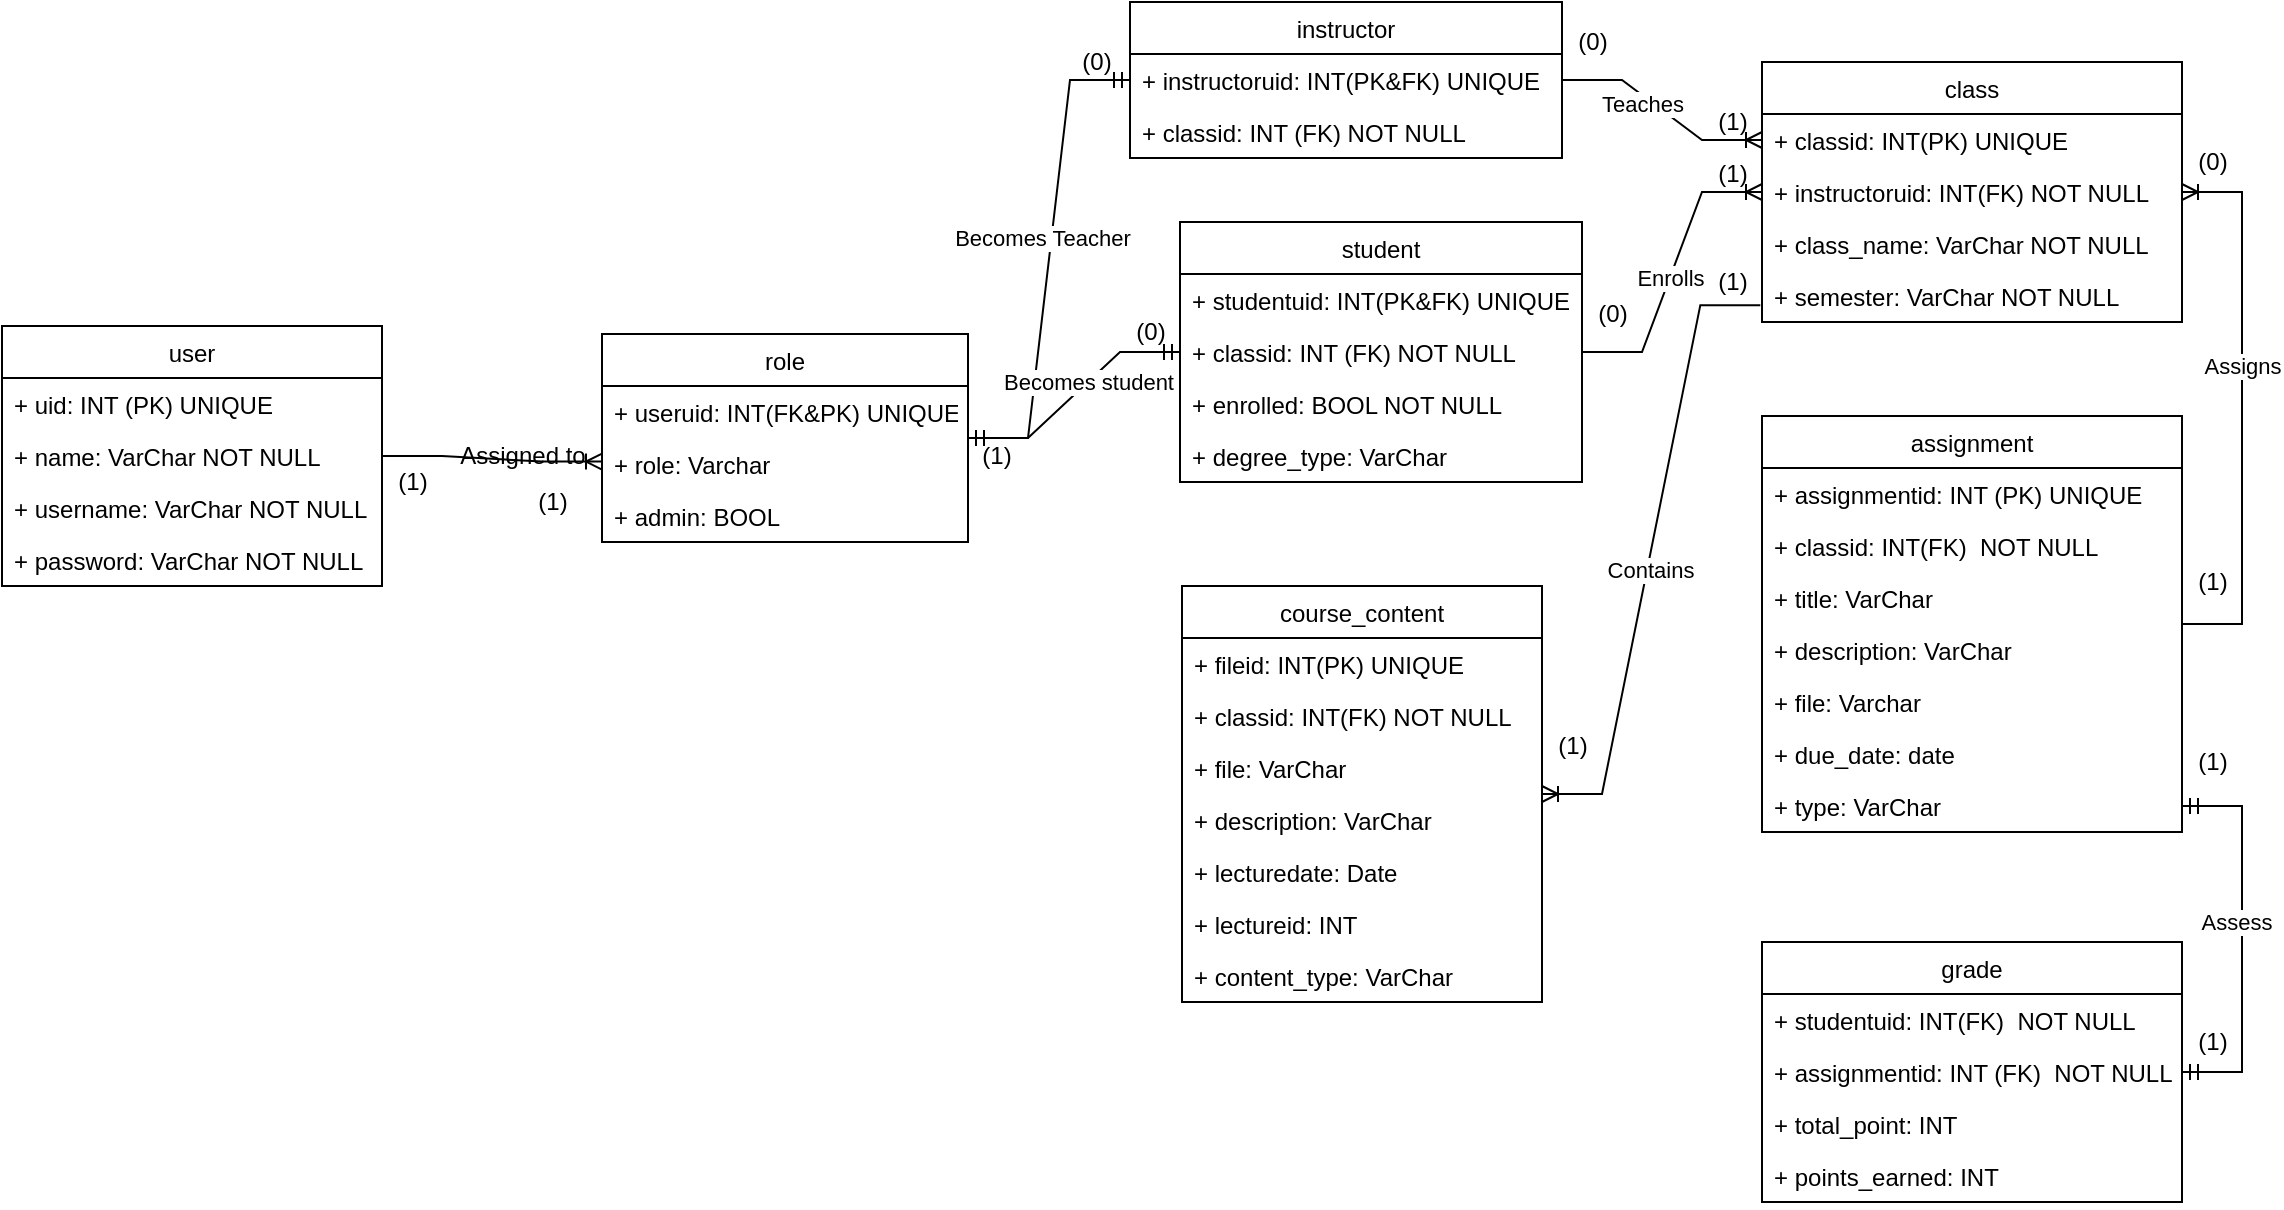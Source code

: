 <mxfile version="17.1.3" type="device"><diagram id="VYZQv91BQU45XDSXAsdk" name="Page-1"><mxGraphModel dx="2378" dy="539" grid="1" gridSize="10" guides="1" tooltips="1" connect="1" arrows="1" fold="1" page="1" pageScale="1" pageWidth="1100" pageHeight="850" math="0" shadow="0"><root><mxCell id="0"/><mxCell id="1" parent="0"/><mxCell id="eXv01nYORWSgZVJWpv61-1" value="user" style="swimlane;fontStyle=0;childLayout=stackLayout;horizontal=1;startSize=26;fillColor=none;horizontalStack=0;resizeParent=1;resizeParentMax=0;resizeLast=0;collapsible=1;marginBottom=0;" parent="1" vertex="1"><mxGeometry x="-30" y="172" width="190" height="130" as="geometry"/></mxCell><mxCell id="eXv01nYORWSgZVJWpv61-2" value="+ uid: INT (PK) UNIQUE" style="text;strokeColor=none;fillColor=none;align=left;verticalAlign=top;spacingLeft=4;spacingRight=4;overflow=hidden;rotatable=0;points=[[0,0.5],[1,0.5]];portConstraint=eastwest;" parent="eXv01nYORWSgZVJWpv61-1" vertex="1"><mxGeometry y="26" width="190" height="26" as="geometry"/></mxCell><mxCell id="eXv01nYORWSgZVJWpv61-3" value="+ name: VarChar NOT NULL" style="text;strokeColor=none;fillColor=none;align=left;verticalAlign=top;spacingLeft=4;spacingRight=4;overflow=hidden;rotatable=0;points=[[0,0.5],[1,0.5]];portConstraint=eastwest;" parent="eXv01nYORWSgZVJWpv61-1" vertex="1"><mxGeometry y="52" width="190" height="26" as="geometry"/></mxCell><mxCell id="eXv01nYORWSgZVJWpv61-4" value="+ username: VarChar NOT NULL&#10;" style="text;strokeColor=none;fillColor=none;align=left;verticalAlign=top;spacingLeft=4;spacingRight=4;overflow=hidden;rotatable=0;points=[[0,0.5],[1,0.5]];portConstraint=eastwest;" parent="eXv01nYORWSgZVJWpv61-1" vertex="1"><mxGeometry y="78" width="190" height="26" as="geometry"/></mxCell><mxCell id="eXv01nYORWSgZVJWpv61-5" value="+ password: VarChar NOT NULL&#10;" style="text;strokeColor=none;fillColor=none;align=left;verticalAlign=top;spacingLeft=4;spacingRight=4;overflow=hidden;rotatable=0;points=[[0,0.5],[1,0.5]];portConstraint=eastwest;" parent="eXv01nYORWSgZVJWpv61-1" vertex="1"><mxGeometry y="104" width="190" height="26" as="geometry"/></mxCell><mxCell id="eXv01nYORWSgZVJWpv61-6" value="role" style="swimlane;fontStyle=0;childLayout=stackLayout;horizontal=1;startSize=26;fillColor=none;horizontalStack=0;resizeParent=1;resizeParentMax=0;resizeLast=0;collapsible=1;marginBottom=0;" parent="1" vertex="1"><mxGeometry x="270" y="176" width="183" height="104" as="geometry"/></mxCell><mxCell id="eXv01nYORWSgZVJWpv61-7" value="+ useruid: INT(FK&amp;PK) UNIQUE" style="text;strokeColor=none;fillColor=none;align=left;verticalAlign=top;spacingLeft=4;spacingRight=4;overflow=hidden;rotatable=0;points=[[0,0.5],[1,0.5]];portConstraint=eastwest;" parent="eXv01nYORWSgZVJWpv61-6" vertex="1"><mxGeometry y="26" width="183" height="26" as="geometry"/></mxCell><mxCell id="zj9yC82mUhUY9r3T3yFx-25" value="+ role: Varchar" style="text;strokeColor=none;fillColor=none;align=left;verticalAlign=top;spacingLeft=4;spacingRight=4;overflow=hidden;rotatable=0;points=[[0,0.5],[1,0.5]];portConstraint=eastwest;" parent="eXv01nYORWSgZVJWpv61-6" vertex="1"><mxGeometry y="52" width="183" height="26" as="geometry"/></mxCell><mxCell id="eXv01nYORWSgZVJWpv61-8" value="+ admin: BOOL" style="text;strokeColor=none;fillColor=none;align=left;verticalAlign=top;spacingLeft=4;spacingRight=4;overflow=hidden;rotatable=0;points=[[0,0.5],[1,0.5]];portConstraint=eastwest;" parent="eXv01nYORWSgZVJWpv61-6" vertex="1"><mxGeometry y="78" width="183" height="26" as="geometry"/></mxCell><mxCell id="eXv01nYORWSgZVJWpv61-14" value="student" style="swimlane;fontStyle=0;childLayout=stackLayout;horizontal=1;startSize=26;fillColor=none;horizontalStack=0;resizeParent=1;resizeParentMax=0;resizeLast=0;collapsible=1;marginBottom=0;" parent="1" vertex="1"><mxGeometry x="559" y="120" width="201" height="130" as="geometry"/></mxCell><mxCell id="eXv01nYORWSgZVJWpv61-15" value="+ studentuid: INT(PK&amp;FK) UNIQUE" style="text;strokeColor=none;fillColor=none;align=left;verticalAlign=top;spacingLeft=4;spacingRight=4;overflow=hidden;rotatable=0;points=[[0,0.5],[1,0.5]];portConstraint=eastwest;" parent="eXv01nYORWSgZVJWpv61-14" vertex="1"><mxGeometry y="26" width="201" height="26" as="geometry"/></mxCell><mxCell id="eXv01nYORWSgZVJWpv61-16" value="+ classid: INT (FK) NOT NULL&#10; " style="text;strokeColor=none;fillColor=none;align=left;verticalAlign=top;spacingLeft=4;spacingRight=4;overflow=hidden;rotatable=0;points=[[0,0.5],[1,0.5]];portConstraint=eastwest;" parent="eXv01nYORWSgZVJWpv61-14" vertex="1"><mxGeometry y="52" width="201" height="26" as="geometry"/></mxCell><mxCell id="zj9yC82mUhUY9r3T3yFx-26" value="+ enrolled: BOOL NOT NULL" style="text;strokeColor=none;fillColor=none;align=left;verticalAlign=top;spacingLeft=4;spacingRight=4;overflow=hidden;rotatable=0;points=[[0,0.5],[1,0.5]];portConstraint=eastwest;" parent="eXv01nYORWSgZVJWpv61-14" vertex="1"><mxGeometry y="78" width="201" height="26" as="geometry"/></mxCell><mxCell id="zj9yC82mUhUY9r3T3yFx-29" value="+ degree_type: VarChar" style="text;strokeColor=none;fillColor=none;align=left;verticalAlign=top;spacingLeft=4;spacingRight=4;overflow=hidden;rotatable=0;points=[[0,0.5],[1,0.5]];portConstraint=eastwest;" parent="eXv01nYORWSgZVJWpv61-14" vertex="1"><mxGeometry y="104" width="201" height="26" as="geometry"/></mxCell><mxCell id="eXv01nYORWSgZVJWpv61-18" value="class" style="swimlane;fontStyle=0;childLayout=stackLayout;horizontal=1;startSize=26;fillColor=none;horizontalStack=0;resizeParent=1;resizeParentMax=0;resizeLast=0;collapsible=1;marginBottom=0;" parent="1" vertex="1"><mxGeometry x="850" y="40" width="210" height="130" as="geometry"/></mxCell><mxCell id="eXv01nYORWSgZVJWpv61-19" value="+ classid: INT(PK) UNIQUE" style="text;strokeColor=none;fillColor=none;align=left;verticalAlign=top;spacingLeft=4;spacingRight=4;overflow=hidden;rotatable=0;points=[[0,0.5],[1,0.5]];portConstraint=eastwest;" parent="eXv01nYORWSgZVJWpv61-18" vertex="1"><mxGeometry y="26" width="210" height="26" as="geometry"/></mxCell><mxCell id="zj9yC82mUhUY9r3T3yFx-22" value="+ instructoruid: INT(FK) NOT NULL" style="text;strokeColor=none;fillColor=none;align=left;verticalAlign=top;spacingLeft=4;spacingRight=4;overflow=hidden;rotatable=0;points=[[0,0.5],[1,0.5]];portConstraint=eastwest;" parent="eXv01nYORWSgZVJWpv61-18" vertex="1"><mxGeometry y="52" width="210" height="26" as="geometry"/></mxCell><mxCell id="eXv01nYORWSgZVJWpv61-20" value="+ class_name: VarChar NOT NULL" style="text;strokeColor=none;fillColor=none;align=left;verticalAlign=top;spacingLeft=4;spacingRight=4;overflow=hidden;rotatable=0;points=[[0,0.5],[1,0.5]];portConstraint=eastwest;" parent="eXv01nYORWSgZVJWpv61-18" vertex="1"><mxGeometry y="78" width="210" height="26" as="geometry"/></mxCell><mxCell id="zj9yC82mUhUY9r3T3yFx-12" value="+ semester: VarChar NOT NULL" style="text;strokeColor=none;fillColor=none;align=left;verticalAlign=top;spacingLeft=4;spacingRight=4;overflow=hidden;rotatable=0;points=[[0,0.5],[1,0.5]];portConstraint=eastwest;" parent="eXv01nYORWSgZVJWpv61-18" vertex="1"><mxGeometry y="104" width="210" height="26" as="geometry"/></mxCell><mxCell id="eXv01nYORWSgZVJWpv61-22" value="instructor" style="swimlane;fontStyle=0;childLayout=stackLayout;horizontal=1;startSize=26;fillColor=none;horizontalStack=0;resizeParent=1;resizeParentMax=0;resizeLast=0;collapsible=1;marginBottom=0;" parent="1" vertex="1"><mxGeometry x="534" y="10" width="216" height="78" as="geometry"/></mxCell><mxCell id="eXv01nYORWSgZVJWpv61-23" value="+ instructoruid: INT(PK&amp;FK) UNIQUE&#10;" style="text;strokeColor=none;fillColor=none;align=left;verticalAlign=top;spacingLeft=4;spacingRight=4;overflow=hidden;rotatable=0;points=[[0,0.5],[1,0.5]];portConstraint=eastwest;" parent="eXv01nYORWSgZVJWpv61-22" vertex="1"><mxGeometry y="26" width="216" height="26" as="geometry"/></mxCell><mxCell id="eXv01nYORWSgZVJWpv61-24" value="+ classid: INT (FK) NOT NULL" style="text;strokeColor=none;fillColor=none;align=left;verticalAlign=top;spacingLeft=4;spacingRight=4;overflow=hidden;rotatable=0;points=[[0,0.5],[1,0.5]];portConstraint=eastwest;" parent="eXv01nYORWSgZVJWpv61-22" vertex="1"><mxGeometry y="52" width="216" height="26" as="geometry"/></mxCell><mxCell id="eXv01nYORWSgZVJWpv61-26" value="assignment" style="swimlane;fontStyle=0;childLayout=stackLayout;horizontal=1;startSize=26;fillColor=none;horizontalStack=0;resizeParent=1;resizeParentMax=0;resizeLast=0;collapsible=1;marginBottom=0;" parent="1" vertex="1"><mxGeometry x="850" y="217" width="210" height="208" as="geometry"/></mxCell><mxCell id="eXv01nYORWSgZVJWpv61-28" value="+ assignmentid: INT (PK) UNIQUE" style="text;strokeColor=none;fillColor=none;align=left;verticalAlign=top;spacingLeft=4;spacingRight=4;overflow=hidden;rotatable=0;points=[[0,0.5],[1,0.5]];portConstraint=eastwest;" parent="eXv01nYORWSgZVJWpv61-26" vertex="1"><mxGeometry y="26" width="210" height="26" as="geometry"/></mxCell><mxCell id="eXv01nYORWSgZVJWpv61-27" value="+ classid: INT(FK)  NOT NULL" style="text;strokeColor=none;fillColor=none;align=left;verticalAlign=top;spacingLeft=4;spacingRight=4;overflow=hidden;rotatable=0;points=[[0,0.5],[1,0.5]];portConstraint=eastwest;" parent="eXv01nYORWSgZVJWpv61-26" vertex="1"><mxGeometry y="52" width="210" height="26" as="geometry"/></mxCell><mxCell id="eXv01nYORWSgZVJWpv61-30" value="+ title: VarChar" style="text;strokeColor=none;fillColor=none;align=left;verticalAlign=top;spacingLeft=4;spacingRight=4;overflow=hidden;rotatable=0;points=[[0,0.5],[1,0.5]];portConstraint=eastwest;" parent="eXv01nYORWSgZVJWpv61-26" vertex="1"><mxGeometry y="78" width="210" height="26" as="geometry"/></mxCell><mxCell id="eXv01nYORWSgZVJWpv61-29" value="+ description: VarChar" style="text;strokeColor=none;fillColor=none;align=left;verticalAlign=top;spacingLeft=4;spacingRight=4;overflow=hidden;rotatable=0;points=[[0,0.5],[1,0.5]];portConstraint=eastwest;" parent="eXv01nYORWSgZVJWpv61-26" vertex="1"><mxGeometry y="104" width="210" height="26" as="geometry"/></mxCell><mxCell id="eXv01nYORWSgZVJWpv61-31" value="+ file: Varchar" style="text;strokeColor=none;fillColor=none;align=left;verticalAlign=top;spacingLeft=4;spacingRight=4;overflow=hidden;rotatable=0;points=[[0,0.5],[1,0.5]];portConstraint=eastwest;" parent="eXv01nYORWSgZVJWpv61-26" vertex="1"><mxGeometry y="130" width="210" height="26" as="geometry"/></mxCell><mxCell id="zj9yC82mUhUY9r3T3yFx-5" value="+ due_date: date" style="text;strokeColor=none;fillColor=none;align=left;verticalAlign=top;spacingLeft=4;spacingRight=4;overflow=hidden;rotatable=0;points=[[0,0.5],[1,0.5]];portConstraint=eastwest;" parent="eXv01nYORWSgZVJWpv61-26" vertex="1"><mxGeometry y="156" width="210" height="26" as="geometry"/></mxCell><mxCell id="eXv01nYORWSgZVJWpv61-32" value="+ type: VarChar" style="text;strokeColor=none;fillColor=none;align=left;verticalAlign=top;spacingLeft=4;spacingRight=4;overflow=hidden;rotatable=0;points=[[0,0.5],[1,0.5]];portConstraint=eastwest;" parent="eXv01nYORWSgZVJWpv61-26" vertex="1"><mxGeometry y="182" width="210" height="26" as="geometry"/></mxCell><mxCell id="zj9yC82mUhUY9r3T3yFx-1" value="grade" style="swimlane;fontStyle=0;childLayout=stackLayout;horizontal=1;startSize=26;fillColor=none;horizontalStack=0;resizeParent=1;resizeParentMax=0;resizeLast=0;collapsible=1;marginBottom=0;" parent="1" vertex="1"><mxGeometry x="850" y="480" width="210" height="130" as="geometry"/></mxCell><mxCell id="zj9yC82mUhUY9r3T3yFx-2" value="+ studentuid: INT(FK)  NOT NULL" style="text;strokeColor=none;fillColor=none;align=left;verticalAlign=top;spacingLeft=4;spacingRight=4;overflow=hidden;rotatable=0;points=[[0,0.5],[1,0.5]];portConstraint=eastwest;" parent="zj9yC82mUhUY9r3T3yFx-1" vertex="1"><mxGeometry y="26" width="210" height="26" as="geometry"/></mxCell><mxCell id="zj9yC82mUhUY9r3T3yFx-3" value="+ assignmentid: INT (FK)  NOT NULL" style="text;strokeColor=none;fillColor=none;align=left;verticalAlign=top;spacingLeft=4;spacingRight=4;overflow=hidden;rotatable=0;points=[[0,0.5],[1,0.5]];portConstraint=eastwest;" parent="zj9yC82mUhUY9r3T3yFx-1" vertex="1"><mxGeometry y="52" width="210" height="26" as="geometry"/></mxCell><mxCell id="zj9yC82mUhUY9r3T3yFx-4" value="+ total_point: INT" style="text;strokeColor=none;fillColor=none;align=left;verticalAlign=top;spacingLeft=4;spacingRight=4;overflow=hidden;rotatable=0;points=[[0,0.5],[1,0.5]];portConstraint=eastwest;" parent="zj9yC82mUhUY9r3T3yFx-1" vertex="1"><mxGeometry y="78" width="210" height="26" as="geometry"/></mxCell><mxCell id="zj9yC82mUhUY9r3T3yFx-14" value="+ points_earned: INT" style="text;strokeColor=none;fillColor=none;align=left;verticalAlign=top;spacingLeft=4;spacingRight=4;overflow=hidden;rotatable=0;points=[[0,0.5],[1,0.5]];portConstraint=eastwest;" parent="zj9yC82mUhUY9r3T3yFx-1" vertex="1"><mxGeometry y="104" width="210" height="26" as="geometry"/></mxCell><mxCell id="zj9yC82mUhUY9r3T3yFx-6" value="course_content" style="swimlane;fontStyle=0;childLayout=stackLayout;horizontal=1;startSize=26;fillColor=none;horizontalStack=0;resizeParent=1;resizeParentMax=0;resizeLast=0;collapsible=1;marginBottom=0;" parent="1" vertex="1"><mxGeometry x="560" y="302" width="180" height="208" as="geometry"/></mxCell><mxCell id="zj9yC82mUhUY9r3T3yFx-7" value="+ fileid: INT(PK) UNIQUE" style="text;strokeColor=none;fillColor=none;align=left;verticalAlign=top;spacingLeft=4;spacingRight=4;overflow=hidden;rotatable=0;points=[[0,0.5],[1,0.5]];portConstraint=eastwest;" parent="zj9yC82mUhUY9r3T3yFx-6" vertex="1"><mxGeometry y="26" width="180" height="26" as="geometry"/></mxCell><mxCell id="zj9yC82mUhUY9r3T3yFx-11" value="+ classid: INT(FK) NOT NULL" style="text;strokeColor=none;fillColor=none;align=left;verticalAlign=top;spacingLeft=4;spacingRight=4;overflow=hidden;rotatable=0;points=[[0,0.5],[1,0.5]];portConstraint=eastwest;" parent="zj9yC82mUhUY9r3T3yFx-6" vertex="1"><mxGeometry y="52" width="180" height="26" as="geometry"/></mxCell><mxCell id="6UjHQ08YefR2aWW3Ah0t-1" value="+ file: VarChar" style="text;strokeColor=none;fillColor=none;align=left;verticalAlign=top;spacingLeft=4;spacingRight=4;overflow=hidden;rotatable=0;points=[[0,0.5],[1,0.5]];portConstraint=eastwest;" parent="zj9yC82mUhUY9r3T3yFx-6" vertex="1"><mxGeometry y="78" width="180" height="26" as="geometry"/></mxCell><mxCell id="zj9yC82mUhUY9r3T3yFx-8" value="+ description: VarChar" style="text;strokeColor=none;fillColor=none;align=left;verticalAlign=top;spacingLeft=4;spacingRight=4;overflow=hidden;rotatable=0;points=[[0,0.5],[1,0.5]];portConstraint=eastwest;" parent="zj9yC82mUhUY9r3T3yFx-6" vertex="1"><mxGeometry y="104" width="180" height="26" as="geometry"/></mxCell><mxCell id="zj9yC82mUhUY9r3T3yFx-10" value="+ lecturedate: Date" style="text;strokeColor=none;fillColor=none;align=left;verticalAlign=top;spacingLeft=4;spacingRight=4;overflow=hidden;rotatable=0;points=[[0,0.5],[1,0.5]];portConstraint=eastwest;" parent="zj9yC82mUhUY9r3T3yFx-6" vertex="1"><mxGeometry y="130" width="180" height="26" as="geometry"/></mxCell><mxCell id="zj9yC82mUhUY9r3T3yFx-9" value="+ lectureid: INT" style="text;strokeColor=none;fillColor=none;align=left;verticalAlign=top;spacingLeft=4;spacingRight=4;overflow=hidden;rotatable=0;points=[[0,0.5],[1,0.5]];portConstraint=eastwest;" parent="zj9yC82mUhUY9r3T3yFx-6" vertex="1"><mxGeometry y="156" width="180" height="26" as="geometry"/></mxCell><mxCell id="zj9yC82mUhUY9r3T3yFx-13" value="+ content_type: VarChar" style="text;strokeColor=none;fillColor=none;align=left;verticalAlign=top;spacingLeft=4;spacingRight=4;overflow=hidden;rotatable=0;points=[[0,0.5],[1,0.5]];portConstraint=eastwest;" parent="zj9yC82mUhUY9r3T3yFx-6" vertex="1"><mxGeometry y="182" width="180" height="26" as="geometry"/></mxCell><mxCell id="fBzl21y408ZaREQ3C_1P-17" value="" style="edgeStyle=entityRelationEdgeStyle;fontSize=12;html=1;endArrow=ERoneToMany;rounded=0;entryX=1;entryY=0.64;entryDx=0;entryDy=0;entryPerimeter=0;" parent="1" source="eXv01nYORWSgZVJWpv61-1" edge="1" target="fBzl21y408ZaREQ3C_1P-18"><mxGeometry width="100" height="100" relative="1" as="geometry"><mxPoint x="200" y="225.0" as="sourcePoint"/><mxPoint x="313" y="228" as="targetPoint"/></mxGeometry></mxCell><mxCell id="fBzl21y408ZaREQ3C_1P-18" value="Assigned to" style="text;html=1;align=center;verticalAlign=middle;resizable=0;points=[];autosize=1;strokeColor=none;fillColor=none;" parent="1" vertex="1"><mxGeometry x="190" y="227" width="80" height="20" as="geometry"/></mxCell><mxCell id="fBzl21y408ZaREQ3C_1P-19" value="" style="edgeStyle=entityRelationEdgeStyle;fontSize=12;html=1;endArrow=ERmandOne;startArrow=ERmandOne;rounded=0;" parent="1" source="eXv01nYORWSgZVJWpv61-6" target="eXv01nYORWSgZVJWpv61-22" edge="1"><mxGeometry width="100" height="100" relative="1" as="geometry"><mxPoint x="460" y="150" as="sourcePoint"/><mxPoint x="560" y="50" as="targetPoint"/></mxGeometry></mxCell><mxCell id="fBzl21y408ZaREQ3C_1P-20" value="Becomes Teacher" style="edgeLabel;html=1;align=center;verticalAlign=middle;resizable=0;points=[];" parent="fBzl21y408ZaREQ3C_1P-19" vertex="1" connectable="0"><mxGeometry x="0.088" y="5" relative="1" as="geometry"><mxPoint as="offset"/></mxGeometry></mxCell><mxCell id="fBzl21y408ZaREQ3C_1P-21" value="" style="edgeStyle=entityRelationEdgeStyle;fontSize=12;html=1;endArrow=ERmandOne;startArrow=ERmandOne;rounded=0;entryX=0;entryY=0.5;entryDx=0;entryDy=0;" parent="1" source="eXv01nYORWSgZVJWpv61-6" target="eXv01nYORWSgZVJWpv61-16" edge="1"><mxGeometry width="100" height="100" relative="1" as="geometry"><mxPoint x="453" y="215" as="sourcePoint"/><mxPoint x="556" y="170" as="targetPoint"/></mxGeometry></mxCell><mxCell id="fBzl21y408ZaREQ3C_1P-22" value="Becomes student" style="edgeLabel;html=1;align=center;verticalAlign=middle;resizable=0;points=[];" parent="fBzl21y408ZaREQ3C_1P-21" vertex="1" connectable="0"><mxGeometry x="0.174" y="-1" relative="1" as="geometry"><mxPoint x="-2" as="offset"/></mxGeometry></mxCell><mxCell id="fBzl21y408ZaREQ3C_1P-23" value="" style="edgeStyle=entityRelationEdgeStyle;fontSize=12;html=1;endArrow=ERoneToMany;rounded=0;" parent="1" source="eXv01nYORWSgZVJWpv61-14" target="eXv01nYORWSgZVJWpv61-18" edge="1"><mxGeometry width="100" height="100" relative="1" as="geometry"><mxPoint x="740" y="200" as="sourcePoint"/><mxPoint x="840" y="100" as="targetPoint"/></mxGeometry></mxCell><mxCell id="fBzl21y408ZaREQ3C_1P-26" value="Enrolls" style="edgeLabel;html=1;align=center;verticalAlign=middle;resizable=0;points=[];" parent="fBzl21y408ZaREQ3C_1P-23" vertex="1" connectable="0"><mxGeometry x="-0.036" relative="1" as="geometry"><mxPoint as="offset"/></mxGeometry></mxCell><mxCell id="fBzl21y408ZaREQ3C_1P-24" value="" style="edgeStyle=entityRelationEdgeStyle;fontSize=12;html=1;endArrow=ERoneToMany;rounded=0;exitX=1;exitY=0.5;exitDx=0;exitDy=0;entryX=0;entryY=0.5;entryDx=0;entryDy=0;" parent="1" source="eXv01nYORWSgZVJWpv61-23" target="eXv01nYORWSgZVJWpv61-19" edge="1"><mxGeometry width="100" height="100" relative="1" as="geometry"><mxPoint x="710" y="110" as="sourcePoint"/><mxPoint x="810" y="10" as="targetPoint"/></mxGeometry></mxCell><mxCell id="fBzl21y408ZaREQ3C_1P-25" value="Teaches" style="edgeLabel;html=1;align=center;verticalAlign=middle;resizable=0;points=[];" parent="fBzl21y408ZaREQ3C_1P-24" vertex="1" connectable="0"><mxGeometry x="-0.181" y="-4" relative="1" as="geometry"><mxPoint as="offset"/></mxGeometry></mxCell><mxCell id="fBzl21y408ZaREQ3C_1P-27" value="" style="edgeStyle=entityRelationEdgeStyle;fontSize=12;html=1;endArrow=ERoneToMany;rounded=0;exitX=-0.004;exitY=0.676;exitDx=0;exitDy=0;exitPerimeter=0;" parent="1" source="zj9yC82mUhUY9r3T3yFx-12" target="zj9yC82mUhUY9r3T3yFx-6" edge="1"><mxGeometry width="100" height="100" relative="1" as="geometry"><mxPoint x="140" y="560" as="sourcePoint"/><mxPoint x="240" y="460" as="targetPoint"/></mxGeometry></mxCell><mxCell id="fBzl21y408ZaREQ3C_1P-34" value="Contains" style="edgeLabel;html=1;align=center;verticalAlign=middle;resizable=0;points=[];" parent="fBzl21y408ZaREQ3C_1P-27" vertex="1" connectable="0"><mxGeometry x="0.068" y="1" relative="1" as="geometry"><mxPoint as="offset"/></mxGeometry></mxCell><mxCell id="fBzl21y408ZaREQ3C_1P-29" value="" style="edgeStyle=entityRelationEdgeStyle;fontSize=12;html=1;endArrow=ERmandOne;startArrow=ERmandOne;rounded=0;entryX=1;entryY=0.5;entryDx=0;entryDy=0;" parent="1" source="zj9yC82mUhUY9r3T3yFx-1" target="eXv01nYORWSgZVJWpv61-32" edge="1"><mxGeometry width="100" height="100" relative="1" as="geometry"><mxPoint x="690" y="390" as="sourcePoint"/><mxPoint x="790" y="290" as="targetPoint"/></mxGeometry></mxCell><mxCell id="fBzl21y408ZaREQ3C_1P-30" value="Assess" style="edgeLabel;html=1;align=center;verticalAlign=middle;resizable=0;points=[];" parent="fBzl21y408ZaREQ3C_1P-29" vertex="1" connectable="0"><mxGeometry x="0.087" y="3" relative="1" as="geometry"><mxPoint as="offset"/></mxGeometry></mxCell><mxCell id="fBzl21y408ZaREQ3C_1P-32" value="" style="edgeStyle=entityRelationEdgeStyle;fontSize=12;html=1;endArrow=ERoneToMany;rounded=0;" parent="1" source="eXv01nYORWSgZVJWpv61-26" target="eXv01nYORWSgZVJWpv61-18" edge="1"><mxGeometry width="100" height="100" relative="1" as="geometry"><mxPoint x="190" y="490" as="sourcePoint"/><mxPoint x="290" y="390" as="targetPoint"/></mxGeometry></mxCell><mxCell id="fBzl21y408ZaREQ3C_1P-35" value="Assigns" style="edgeLabel;html=1;align=center;verticalAlign=middle;resizable=0;points=[];" parent="fBzl21y408ZaREQ3C_1P-32" vertex="1" connectable="0"><mxGeometry x="0.151" relative="1" as="geometry"><mxPoint as="offset"/></mxGeometry></mxCell><mxCell id="fBzl21y408ZaREQ3C_1P-36" value="(1)" style="text;html=1;align=center;verticalAlign=middle;resizable=0;points=[];autosize=1;strokeColor=none;fillColor=none;" parent="1" vertex="1"><mxGeometry x="160" y="240" width="30" height="20" as="geometry"/></mxCell><mxCell id="fBzl21y408ZaREQ3C_1P-37" value="(1)" style="text;html=1;align=center;verticalAlign=middle;resizable=0;points=[];autosize=1;strokeColor=none;fillColor=none;" parent="1" vertex="1"><mxGeometry x="230" y="250" width="30" height="20" as="geometry"/></mxCell><mxCell id="fBzl21y408ZaREQ3C_1P-38" value="(1)" style="text;html=1;align=center;verticalAlign=middle;resizable=0;points=[];autosize=1;strokeColor=none;fillColor=none;" parent="1" vertex="1"><mxGeometry x="452" y="227" width="30" height="20" as="geometry"/></mxCell><mxCell id="fBzl21y408ZaREQ3C_1P-39" value="(0)" style="text;html=1;align=center;verticalAlign=middle;resizable=0;points=[];autosize=1;strokeColor=none;fillColor=none;" parent="1" vertex="1"><mxGeometry x="502" y="30" width="30" height="20" as="geometry"/></mxCell><mxCell id="fBzl21y408ZaREQ3C_1P-40" value="(0)" style="text;html=1;align=center;verticalAlign=middle;resizable=0;points=[];autosize=1;strokeColor=none;fillColor=none;" parent="1" vertex="1"><mxGeometry x="529" y="165" width="30" height="20" as="geometry"/></mxCell><mxCell id="fBzl21y408ZaREQ3C_1P-43" value="(1)" style="text;html=1;align=center;verticalAlign=middle;resizable=0;points=[];autosize=1;strokeColor=none;fillColor=none;" parent="1" vertex="1"><mxGeometry x="820" y="60" width="30" height="20" as="geometry"/></mxCell><mxCell id="fBzl21y408ZaREQ3C_1P-44" value="(1)" style="text;html=1;align=center;verticalAlign=middle;resizable=0;points=[];autosize=1;strokeColor=none;fillColor=none;" parent="1" vertex="1"><mxGeometry x="820" y="86" width="30" height="20" as="geometry"/></mxCell><mxCell id="fBzl21y408ZaREQ3C_1P-45" value="(1)" style="text;html=1;align=center;verticalAlign=middle;resizable=0;points=[];autosize=1;strokeColor=none;fillColor=none;" parent="1" vertex="1"><mxGeometry x="820" y="140" width="30" height="20" as="geometry"/></mxCell><mxCell id="fBzl21y408ZaREQ3C_1P-46" value="(0)" style="text;html=1;align=center;verticalAlign=middle;resizable=0;points=[];autosize=1;strokeColor=none;fillColor=none;" parent="1" vertex="1"><mxGeometry x="1060" y="80" width="30" height="20" as="geometry"/></mxCell><mxCell id="fBzl21y408ZaREQ3C_1P-47" value="(1)" style="text;html=1;align=center;verticalAlign=middle;resizable=0;points=[];autosize=1;strokeColor=none;fillColor=none;" parent="1" vertex="1"><mxGeometry x="740" y="372" width="30" height="20" as="geometry"/></mxCell><mxCell id="fBzl21y408ZaREQ3C_1P-48" value="(1)" style="text;html=1;align=center;verticalAlign=middle;resizable=0;points=[];autosize=1;strokeColor=none;fillColor=none;" parent="1" vertex="1"><mxGeometry x="1060" y="520" width="30" height="20" as="geometry"/></mxCell><mxCell id="fBzl21y408ZaREQ3C_1P-49" value="(1)" style="text;html=1;align=center;verticalAlign=middle;resizable=0;points=[];autosize=1;strokeColor=none;fillColor=none;" parent="1" vertex="1"><mxGeometry x="1060" y="380" width="30" height="20" as="geometry"/></mxCell><mxCell id="fBzl21y408ZaREQ3C_1P-50" value="(1)" style="text;html=1;align=center;verticalAlign=middle;resizable=0;points=[];autosize=1;strokeColor=none;fillColor=none;" parent="1" vertex="1"><mxGeometry x="1060" y="290" width="30" height="20" as="geometry"/></mxCell><mxCell id="fBzl21y408ZaREQ3C_1P-51" value="(0)" style="text;html=1;align=center;verticalAlign=middle;resizable=0;points=[];autosize=1;strokeColor=none;fillColor=none;" parent="1" vertex="1"><mxGeometry x="760" y="156" width="30" height="20" as="geometry"/></mxCell><mxCell id="fBzl21y408ZaREQ3C_1P-52" value="(0)" style="text;html=1;align=center;verticalAlign=middle;resizable=0;points=[];autosize=1;strokeColor=none;fillColor=none;" parent="1" vertex="1"><mxGeometry x="750" y="20" width="30" height="20" as="geometry"/></mxCell></root></mxGraphModel></diagram></mxfile>
